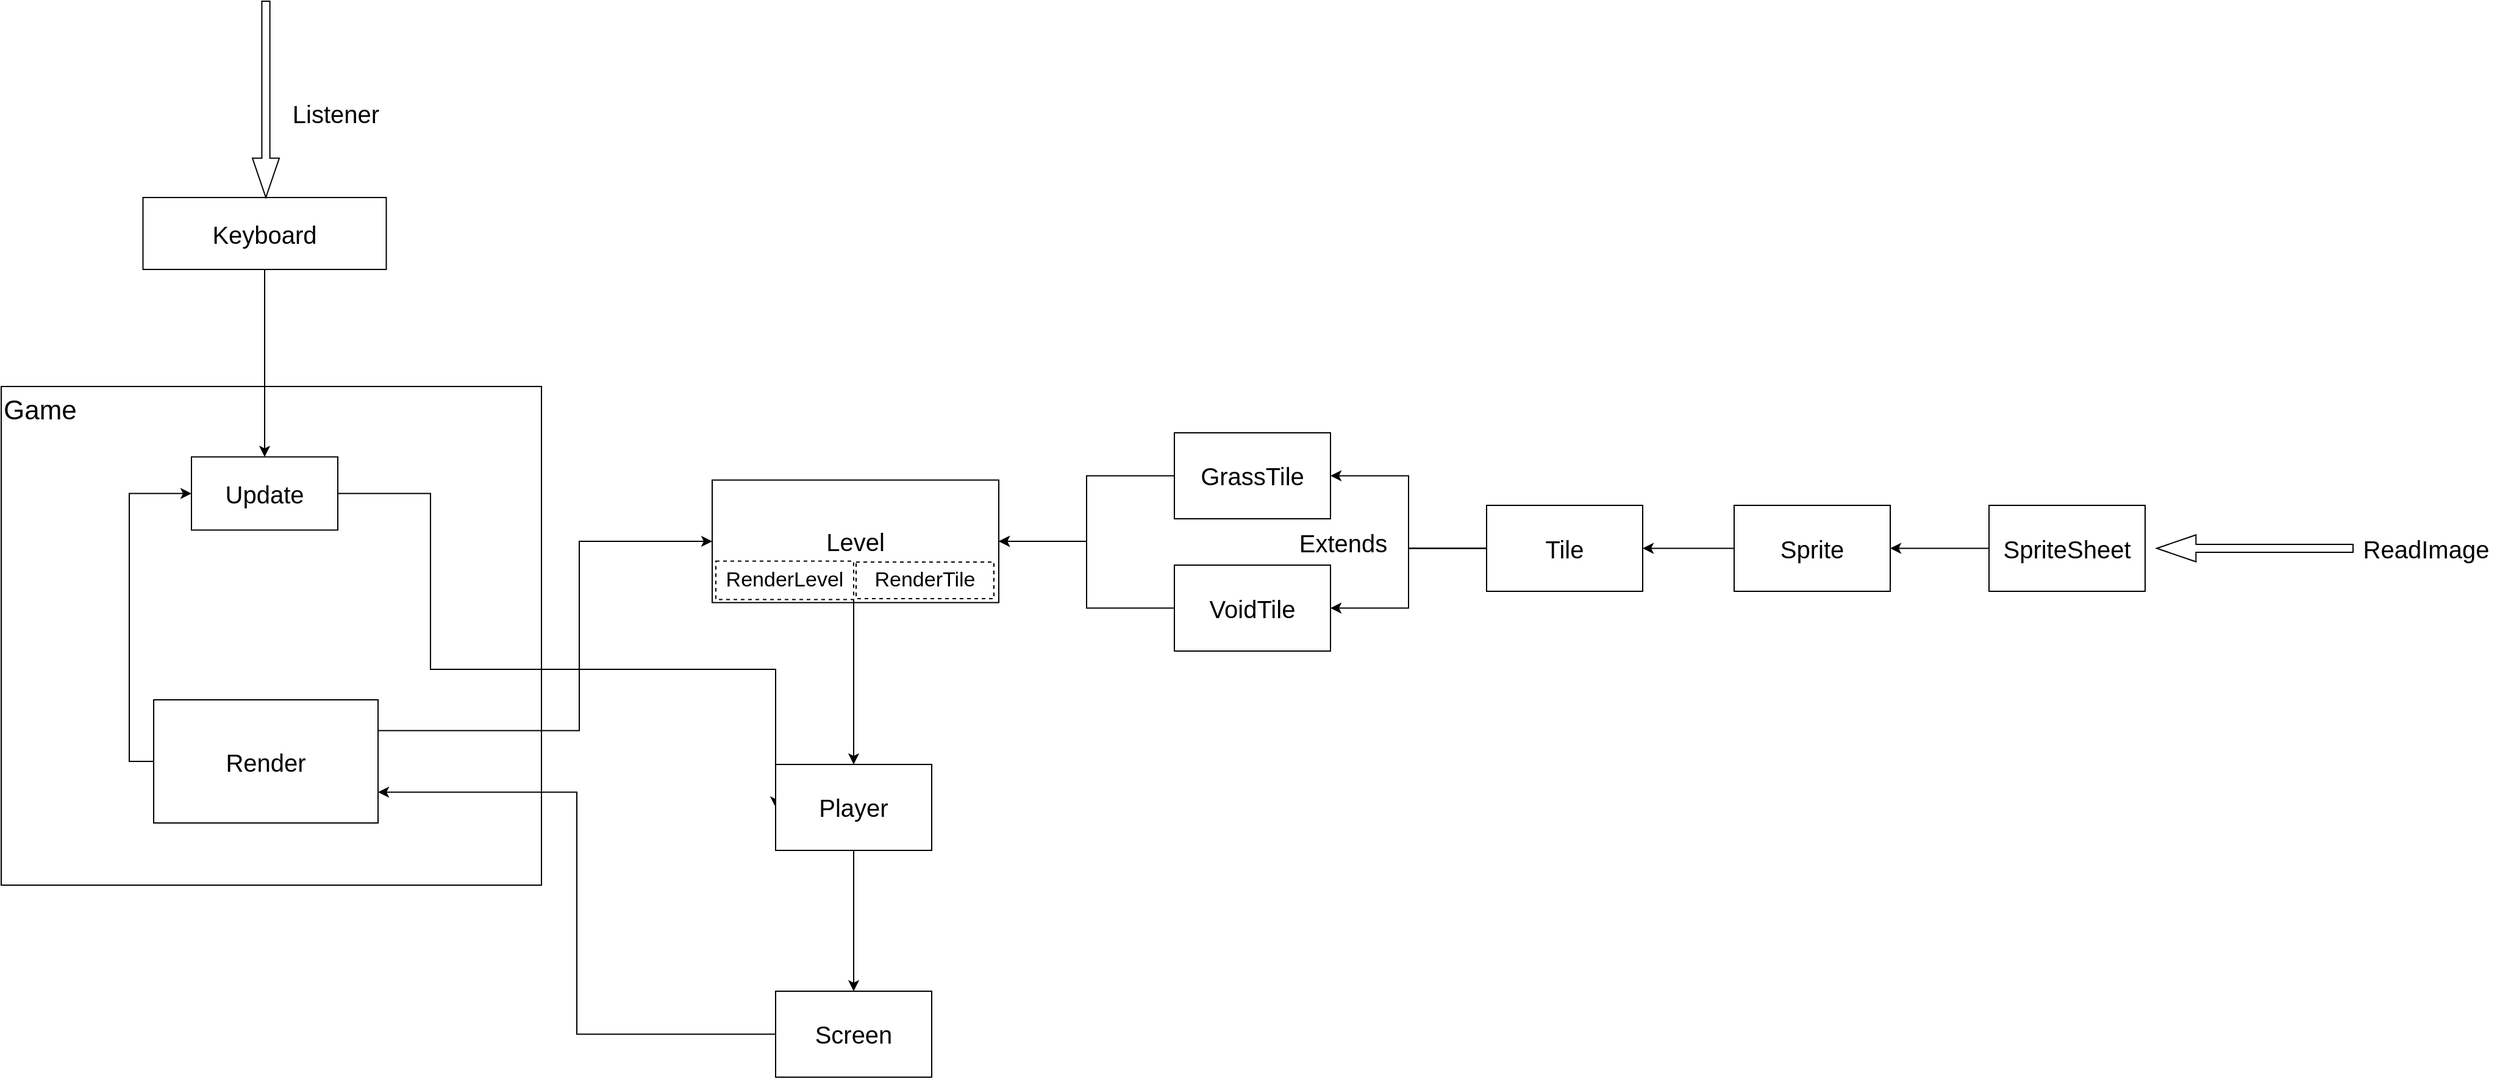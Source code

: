 <mxfile version="28.2.3">
  <diagram name="Page-1" id="eMzpdcfxDRXU5S7EZunc">
    <mxGraphModel dx="3773" dy="2233" grid="0" gridSize="10" guides="1" tooltips="1" connect="1" arrows="1" fold="1" page="0" pageScale="1" pageWidth="1920" pageHeight="1200" math="0" shadow="0">
      <root>
        <mxCell id="0" />
        <mxCell id="1" parent="0" />
        <mxCell id="153Gl87On8ET4E9MDmV--1" value="Game" style="rounded=0;whiteSpace=wrap;html=1;align=left;verticalAlign=top;fontSize=22;textShadow=0;" parent="1" vertex="1">
          <mxGeometry x="-939" y="-447" width="443" height="409" as="geometry" />
        </mxCell>
        <mxCell id="AUR_MlIZ9w9ndO3_Ztun-22" style="edgeStyle=orthogonalEdgeStyle;rounded=0;orthogonalLoop=1;jettySize=auto;html=1;exitX=0;exitY=0.5;exitDx=0;exitDy=0;entryX=1;entryY=0.75;entryDx=0;entryDy=0;" edge="1" parent="1" source="153Gl87On8ET4E9MDmV--4" target="153Gl87On8ET4E9MDmV--16">
          <mxGeometry relative="1" as="geometry" />
        </mxCell>
        <mxCell id="153Gl87On8ET4E9MDmV--4" value="Screen" style="rounded=0;whiteSpace=wrap;html=1;align=center;verticalAlign=middle;fontSize=20;" parent="1" vertex="1">
          <mxGeometry x="-304" y="49" width="128" height="70.5" as="geometry" />
        </mxCell>
        <mxCell id="153Gl87On8ET4E9MDmV--18" style="edgeStyle=orthogonalEdgeStyle;rounded=0;orthogonalLoop=1;jettySize=auto;html=1;exitX=0.5;exitY=1;exitDx=0;exitDy=0;" parent="1" source="153Gl87On8ET4E9MDmV--6" target="153Gl87On8ET4E9MDmV--15" edge="1">
          <mxGeometry relative="1" as="geometry" />
        </mxCell>
        <mxCell id="153Gl87On8ET4E9MDmV--6" value="Keyboard" style="rounded=0;whiteSpace=wrap;html=1;align=center;verticalAlign=middle;fontSize=20;" parent="1" vertex="1">
          <mxGeometry x="-822.75" y="-602" width="199.5" height="59" as="geometry" />
        </mxCell>
        <mxCell id="153Gl87On8ET4E9MDmV--12" value="" style="shape=singleArrow;direction=south;whiteSpace=wrap;html=1;" parent="1" vertex="1">
          <mxGeometry x="-733" y="-763" width="22" height="161" as="geometry" />
        </mxCell>
        <mxCell id="153Gl87On8ET4E9MDmV--13" value="Listener" style="text;html=1;align=center;verticalAlign=middle;whiteSpace=wrap;rounded=0;fontSize=20;" parent="1" vertex="1">
          <mxGeometry x="-724" y="-698" width="119" height="53" as="geometry" />
        </mxCell>
        <mxCell id="AUR_MlIZ9w9ndO3_Ztun-25" style="edgeStyle=orthogonalEdgeStyle;rounded=0;orthogonalLoop=1;jettySize=auto;html=1;exitX=1;exitY=0.5;exitDx=0;exitDy=0;entryX=0;entryY=0.5;entryDx=0;entryDy=0;" edge="1" parent="1" source="153Gl87On8ET4E9MDmV--15" target="AUR_MlIZ9w9ndO3_Ztun-11">
          <mxGeometry relative="1" as="geometry">
            <Array as="points">
              <mxPoint x="-587" y="-359" />
              <mxPoint x="-587" y="-215" />
              <mxPoint x="-304" y="-215" />
            </Array>
          </mxGeometry>
        </mxCell>
        <mxCell id="153Gl87On8ET4E9MDmV--15" value="Update" style="rounded=0;whiteSpace=wrap;html=1;fontSize=20;" parent="1" vertex="1">
          <mxGeometry x="-783" y="-389.25" width="120" height="60" as="geometry" />
        </mxCell>
        <mxCell id="AUR_MlIZ9w9ndO3_Ztun-19" style="edgeStyle=orthogonalEdgeStyle;rounded=0;orthogonalLoop=1;jettySize=auto;html=1;exitX=1;exitY=0.25;exitDx=0;exitDy=0;entryX=0;entryY=0.5;entryDx=0;entryDy=0;" edge="1" parent="1" source="153Gl87On8ET4E9MDmV--16" target="rpNOJbMMG7eSDbMSYl1A-2">
          <mxGeometry relative="1" as="geometry">
            <Array as="points">
              <mxPoint x="-465" y="-165" />
              <mxPoint x="-465" y="-320" />
            </Array>
          </mxGeometry>
        </mxCell>
        <mxCell id="AUR_MlIZ9w9ndO3_Ztun-24" style="edgeStyle=orthogonalEdgeStyle;rounded=0;orthogonalLoop=1;jettySize=auto;html=1;exitX=0;exitY=0.5;exitDx=0;exitDy=0;entryX=0;entryY=0.5;entryDx=0;entryDy=0;" edge="1" parent="1" source="153Gl87On8ET4E9MDmV--16" target="153Gl87On8ET4E9MDmV--15">
          <mxGeometry relative="1" as="geometry" />
        </mxCell>
        <mxCell id="153Gl87On8ET4E9MDmV--16" value="Render" style="rounded=0;whiteSpace=wrap;html=1;fontSize=20;verticalAlign=middle;align=center;" parent="1" vertex="1">
          <mxGeometry x="-814" y="-190" width="184" height="101" as="geometry" />
        </mxCell>
        <mxCell id="prcBOF4q3noGiNaaP4B0-11" style="edgeStyle=orthogonalEdgeStyle;rounded=0;orthogonalLoop=1;jettySize=auto;html=1;exitX=0;exitY=0.5;exitDx=0;exitDy=0;entryX=1;entryY=0.5;entryDx=0;entryDy=0;" parent="1" source="153Gl87On8ET4E9MDmV--25" target="153Gl87On8ET4E9MDmV--26" edge="1">
          <mxGeometry relative="1" as="geometry" />
        </mxCell>
        <mxCell id="153Gl87On8ET4E9MDmV--25" value="SpriteSheet" style="rounded=0;whiteSpace=wrap;html=1;align=center;verticalAlign=middle;fontSize=20;" parent="1" vertex="1">
          <mxGeometry x="691" y="-349.5" width="128" height="70.5" as="geometry" />
        </mxCell>
        <mxCell id="rpNOJbMMG7eSDbMSYl1A-21" style="edgeStyle=orthogonalEdgeStyle;rounded=0;orthogonalLoop=1;jettySize=auto;html=1;exitX=0;exitY=0.5;exitDx=0;exitDy=0;entryX=1;entryY=0.5;entryDx=0;entryDy=0;" parent="1" source="153Gl87On8ET4E9MDmV--26" target="prcBOF4q3noGiNaaP4B0-10" edge="1">
          <mxGeometry relative="1" as="geometry" />
        </mxCell>
        <mxCell id="153Gl87On8ET4E9MDmV--26" value="Sprite" style="rounded=0;whiteSpace=wrap;html=1;align=center;verticalAlign=middle;fontSize=20;" parent="1" vertex="1">
          <mxGeometry x="482" y="-349.5" width="128" height="70.5" as="geometry" />
        </mxCell>
        <mxCell id="153Gl87On8ET4E9MDmV--29" value="" style="shape=singleArrow;direction=south;whiteSpace=wrap;html=1;rotation=90;" parent="1" vertex="1">
          <mxGeometry x="898" y="-394.75" width="22" height="161" as="geometry" />
        </mxCell>
        <mxCell id="153Gl87On8ET4E9MDmV--30" value="ReadImage" style="text;html=1;align=center;verticalAlign=middle;whiteSpace=wrap;rounded=0;fontSize=20;" parent="1" vertex="1">
          <mxGeometry x="990" y="-340.75" width="119" height="53" as="geometry" />
        </mxCell>
        <mxCell id="rpNOJbMMG7eSDbMSYl1A-14" style="edgeStyle=orthogonalEdgeStyle;rounded=0;orthogonalLoop=1;jettySize=auto;html=1;exitX=0;exitY=0.5;exitDx=0;exitDy=0;entryX=1;entryY=0.5;entryDx=0;entryDy=0;" parent="1" source="prcBOF4q3noGiNaaP4B0-9" target="rpNOJbMMG7eSDbMSYl1A-2" edge="1">
          <mxGeometry relative="1" as="geometry" />
        </mxCell>
        <mxCell id="prcBOF4q3noGiNaaP4B0-9" value="GrassTile" style="rounded=0;whiteSpace=wrap;html=1;align=center;verticalAlign=middle;fontSize=20;" parent="1" vertex="1">
          <mxGeometry x="23" y="-409" width="128" height="70.5" as="geometry" />
        </mxCell>
        <mxCell id="rpNOJbMMG7eSDbMSYl1A-22" style="edgeStyle=orthogonalEdgeStyle;rounded=0;orthogonalLoop=1;jettySize=auto;html=1;exitX=0;exitY=0.5;exitDx=0;exitDy=0;entryX=1;entryY=0.5;entryDx=0;entryDy=0;" parent="1" source="prcBOF4q3noGiNaaP4B0-10" target="prcBOF4q3noGiNaaP4B0-9" edge="1">
          <mxGeometry relative="1" as="geometry" />
        </mxCell>
        <mxCell id="rpNOJbMMG7eSDbMSYl1A-23" style="edgeStyle=orthogonalEdgeStyle;rounded=0;orthogonalLoop=1;jettySize=auto;html=1;exitX=0;exitY=0.5;exitDx=0;exitDy=0;entryX=1;entryY=0.5;entryDx=0;entryDy=0;" parent="1" source="prcBOF4q3noGiNaaP4B0-10" target="rpNOJbMMG7eSDbMSYl1A-4" edge="1">
          <mxGeometry relative="1" as="geometry" />
        </mxCell>
        <mxCell id="prcBOF4q3noGiNaaP4B0-10" value="Tile" style="rounded=0;whiteSpace=wrap;html=1;align=center;verticalAlign=middle;fontSize=20;" parent="1" vertex="1">
          <mxGeometry x="279" y="-349.5" width="128" height="70.5" as="geometry" />
        </mxCell>
        <mxCell id="8HnpL1CLeyRg7uONZm4t-2" value="Extends" style="text;html=1;align=center;verticalAlign=middle;whiteSpace=wrap;rounded=0;fontSize=20;" parent="1" vertex="1">
          <mxGeometry x="114" y="-340.75" width="95" height="44" as="geometry" />
        </mxCell>
        <mxCell id="rpNOJbMMG7eSDbMSYl1A-2" value="Level" style="rounded=0;whiteSpace=wrap;html=1;align=center;verticalAlign=middle;fontSize=20;" parent="1" vertex="1">
          <mxGeometry x="-356" y="-370.25" width="235" height="100.5" as="geometry" />
        </mxCell>
        <mxCell id="rpNOJbMMG7eSDbMSYl1A-16" style="edgeStyle=orthogonalEdgeStyle;rounded=0;orthogonalLoop=1;jettySize=auto;html=1;exitX=0;exitY=0.5;exitDx=0;exitDy=0;entryX=1;entryY=0.5;entryDx=0;entryDy=0;" parent="1" source="rpNOJbMMG7eSDbMSYl1A-4" target="rpNOJbMMG7eSDbMSYl1A-2" edge="1">
          <mxGeometry relative="1" as="geometry" />
        </mxCell>
        <mxCell id="rpNOJbMMG7eSDbMSYl1A-4" value="VoidTile" style="rounded=0;whiteSpace=wrap;html=1;align=center;verticalAlign=middle;fontSize=20;" parent="1" vertex="1">
          <mxGeometry x="23" y="-300.5" width="128" height="70.5" as="geometry" />
        </mxCell>
        <mxCell id="AUR_MlIZ9w9ndO3_Ztun-20" style="edgeStyle=orthogonalEdgeStyle;rounded=0;orthogonalLoop=1;jettySize=auto;html=1;exitX=1;exitY=1;exitDx=0;exitDy=0;entryX=0.5;entryY=0;entryDx=0;entryDy=0;" edge="1" parent="1" source="rpNOJbMMG7eSDbMSYl1A-27" target="AUR_MlIZ9w9ndO3_Ztun-11">
          <mxGeometry relative="1" as="geometry" />
        </mxCell>
        <mxCell id="rpNOJbMMG7eSDbMSYl1A-27" value="RenderLevel" style="text;html=1;align=center;verticalAlign=middle;whiteSpace=wrap;rounded=0;fontSize=17;strokeColor=default;dashed=1;" parent="1" vertex="1">
          <mxGeometry x="-353" y="-303.75" width="113" height="31.5" as="geometry" />
        </mxCell>
        <mxCell id="rpNOJbMMG7eSDbMSYl1A-28" value="RenderTile" style="text;html=1;align=center;verticalAlign=middle;whiteSpace=wrap;rounded=0;fontSize=17;strokeColor=default;dashed=1;" parent="1" vertex="1">
          <mxGeometry x="-238" y="-303" width="113" height="30" as="geometry" />
        </mxCell>
        <mxCell id="AUR_MlIZ9w9ndO3_Ztun-21" style="edgeStyle=orthogonalEdgeStyle;rounded=0;orthogonalLoop=1;jettySize=auto;html=1;exitX=0.5;exitY=1;exitDx=0;exitDy=0;" edge="1" parent="1" source="AUR_MlIZ9w9ndO3_Ztun-11" target="153Gl87On8ET4E9MDmV--4">
          <mxGeometry relative="1" as="geometry" />
        </mxCell>
        <mxCell id="AUR_MlIZ9w9ndO3_Ztun-11" value="Player" style="rounded=0;whiteSpace=wrap;html=1;align=center;verticalAlign=middle;fontSize=20;" vertex="1" parent="1">
          <mxGeometry x="-304" y="-137" width="128" height="70.5" as="geometry" />
        </mxCell>
      </root>
    </mxGraphModel>
  </diagram>
</mxfile>
